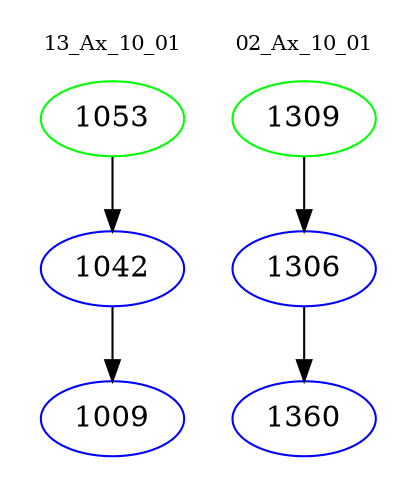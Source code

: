 digraph{
subgraph cluster_0 {
color = white
label = "13_Ax_10_01";
fontsize=10;
T0_1053 [label="1053", color="green"]
T0_1053 -> T0_1042 [color="black"]
T0_1042 [label="1042", color="blue"]
T0_1042 -> T0_1009 [color="black"]
T0_1009 [label="1009", color="blue"]
}
subgraph cluster_1 {
color = white
label = "02_Ax_10_01";
fontsize=10;
T1_1309 [label="1309", color="green"]
T1_1309 -> T1_1306 [color="black"]
T1_1306 [label="1306", color="blue"]
T1_1306 -> T1_1360 [color="black"]
T1_1360 [label="1360", color="blue"]
}
}
